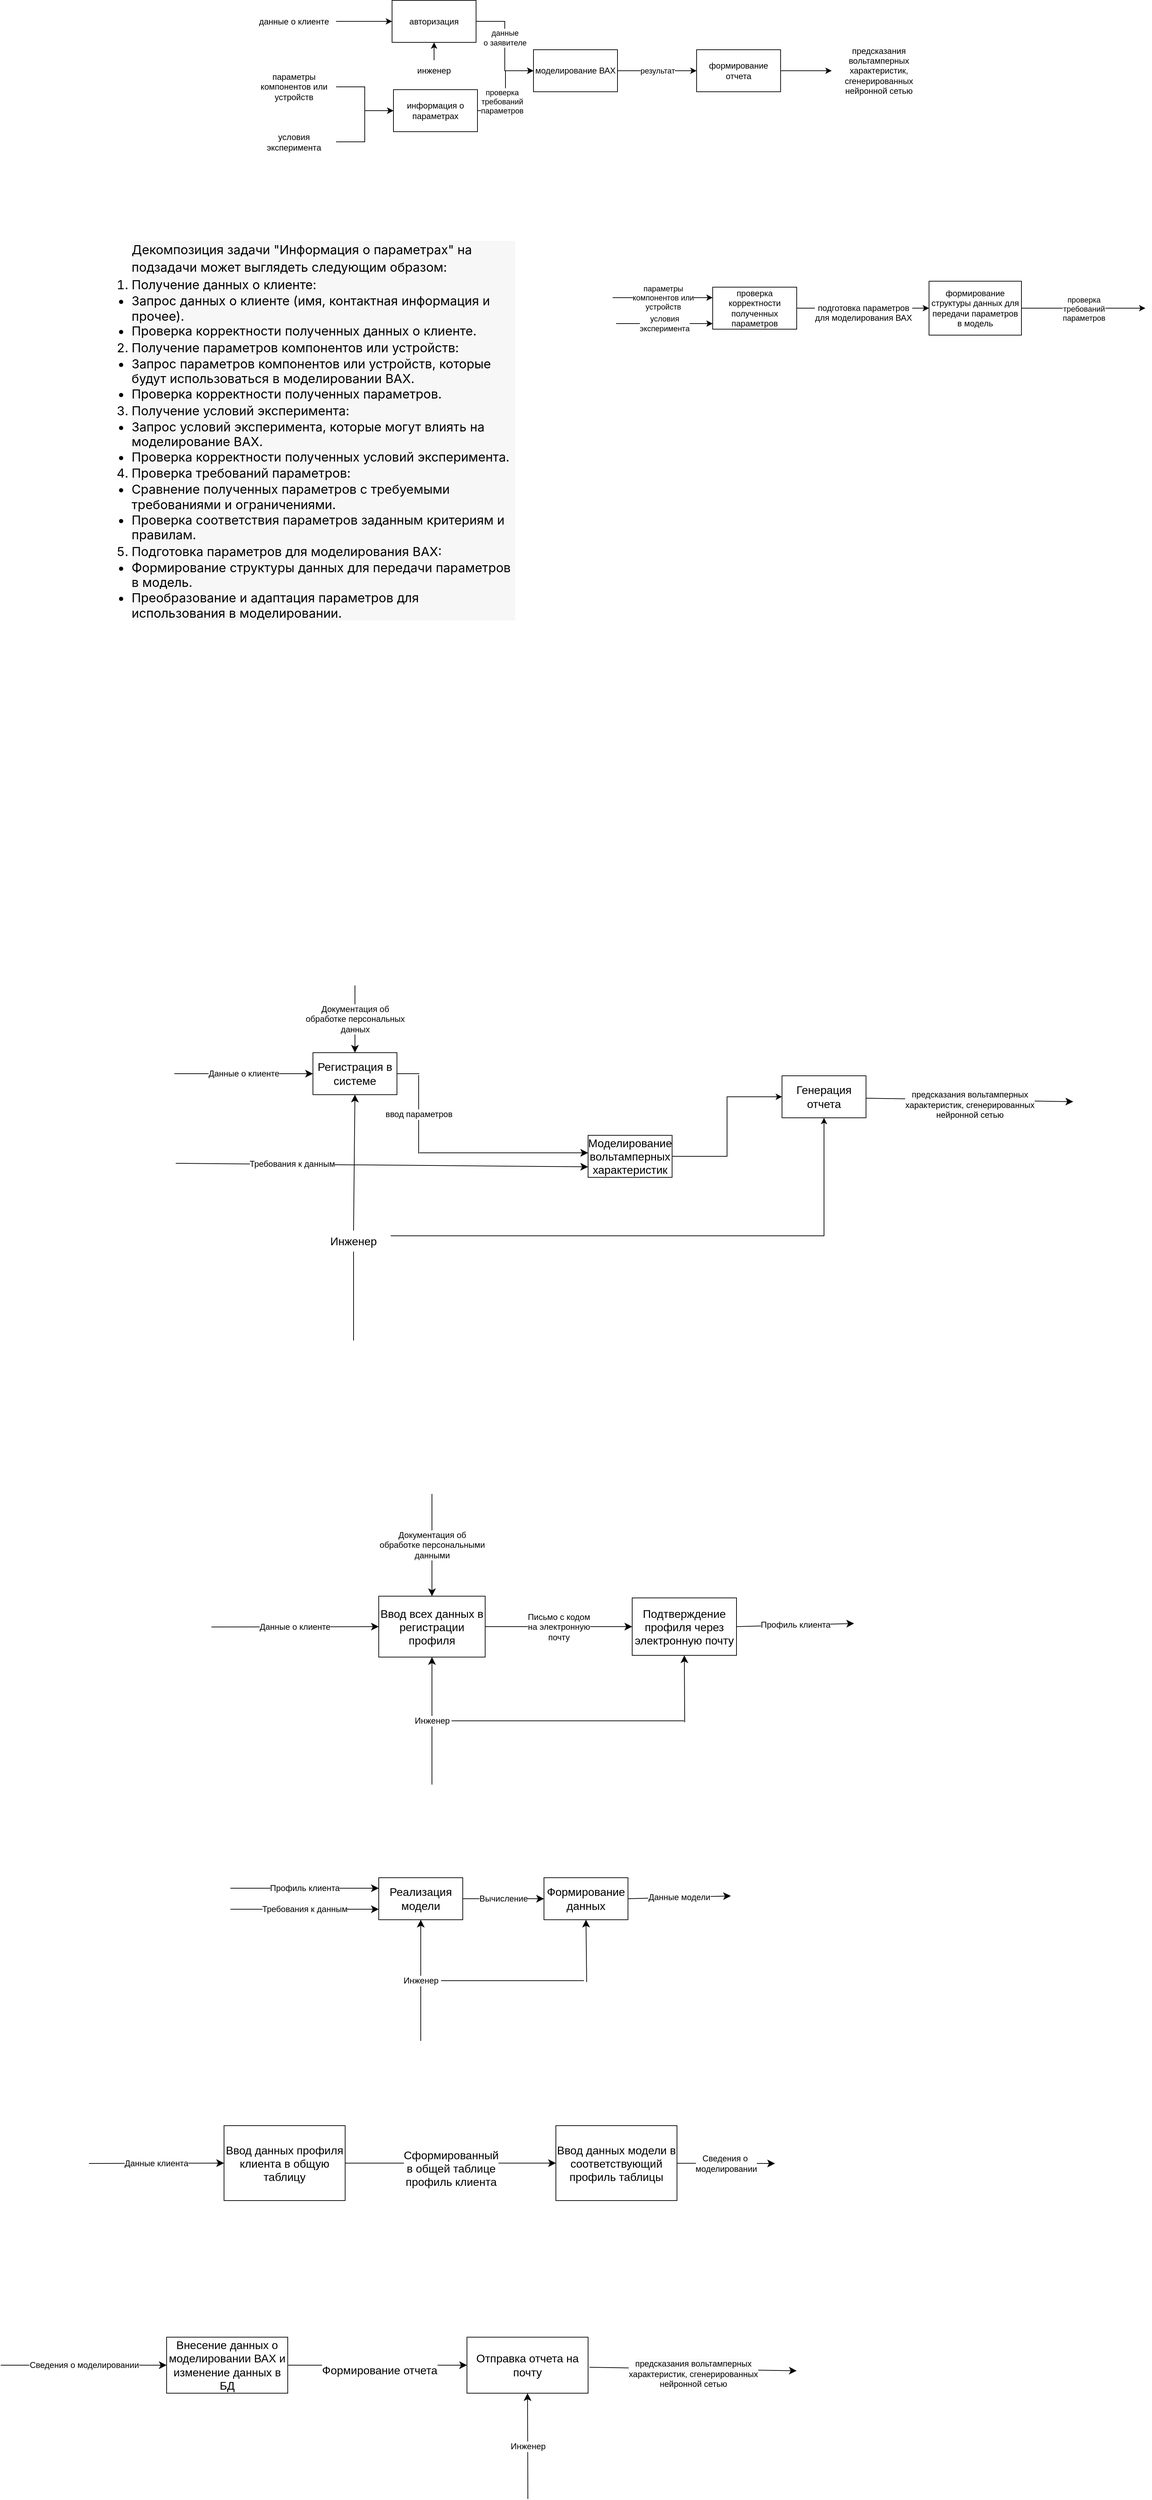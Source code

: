 <mxfile version="22.0.8" type="github">
  <diagram name="Страница — 1" id="vQouEIOPN6PkB7e56rXw">
    <mxGraphModel dx="1633" dy="1787" grid="0" gridSize="10" guides="1" tooltips="1" connect="1" arrows="1" fold="1" page="0" pageScale="1" pageWidth="827" pageHeight="1169" math="0" shadow="0">
      <root>
        <mxCell id="0" />
        <mxCell id="1" parent="0" />
        <mxCell id="YkaTNAlfi6WA_vxyaF2H-2" value="Регистрация в системе" style="rounded=0;whiteSpace=wrap;html=1;fontSize=16;" parent="1" vertex="1">
          <mxGeometry x="204" y="462" width="120" height="60" as="geometry" />
        </mxCell>
        <mxCell id="YeHYiD4mHAdUSC_7zXwf-3" style="edgeStyle=orthogonalEdgeStyle;rounded=0;orthogonalLoop=1;jettySize=auto;html=1;entryX=0;entryY=0.5;entryDx=0;entryDy=0;" edge="1" parent="1" source="YkaTNAlfi6WA_vxyaF2H-5" target="YkaTNAlfi6WA_vxyaF2H-8">
          <mxGeometry relative="1" as="geometry" />
        </mxCell>
        <mxCell id="YkaTNAlfi6WA_vxyaF2H-5" value="Моделирование вольтамперных характеристик" style="rounded=0;whiteSpace=wrap;html=1;fontSize=16;" parent="1" vertex="1">
          <mxGeometry x="597" y="580" width="120" height="60" as="geometry" />
        </mxCell>
        <mxCell id="YkaTNAlfi6WA_vxyaF2H-8" value="Генерация отчета" style="rounded=0;whiteSpace=wrap;html=1;fontSize=16;" parent="1" vertex="1">
          <mxGeometry x="874" y="495" width="120" height="60" as="geometry" />
        </mxCell>
        <mxCell id="YkaTNAlfi6WA_vxyaF2H-9" value="Данные о клиенте" style="endArrow=classic;html=1;rounded=0;fontSize=12;startSize=8;endSize=8;curved=1;entryX=0;entryY=0.5;entryDx=0;entryDy=0;" parent="1" target="YkaTNAlfi6WA_vxyaF2H-2" edge="1">
          <mxGeometry width="50" height="50" relative="1" as="geometry">
            <mxPoint x="6" y="492" as="sourcePoint" />
            <mxPoint x="62" y="462" as="targetPoint" />
          </mxGeometry>
        </mxCell>
        <mxCell id="YkaTNAlfi6WA_vxyaF2H-10" value="Документация об &lt;br&gt;обработке персональных &lt;br&gt;данных" style="endArrow=classic;html=1;rounded=0;fontSize=12;startSize=8;endSize=8;curved=1;entryX=0.5;entryY=0;entryDx=0;entryDy=0;" parent="1" target="YkaTNAlfi6WA_vxyaF2H-2" edge="1">
          <mxGeometry width="50" height="50" relative="1" as="geometry">
            <mxPoint x="264" y="366" as="sourcePoint" />
            <mxPoint x="233" y="372" as="targetPoint" />
          </mxGeometry>
        </mxCell>
        <mxCell id="YkaTNAlfi6WA_vxyaF2H-24" value="" style="endArrow=none;html=1;rounded=0;fontSize=12;startSize=8;endSize=8;curved=1;exitX=1;exitY=0.5;exitDx=0;exitDy=0;" parent="1" source="YkaTNAlfi6WA_vxyaF2H-2" edge="1">
          <mxGeometry width="50" height="50" relative="1" as="geometry">
            <mxPoint x="595" y="666" as="sourcePoint" />
            <mxPoint x="356" y="492" as="targetPoint" />
          </mxGeometry>
        </mxCell>
        <mxCell id="YkaTNAlfi6WA_vxyaF2H-25" value="ввод параметров" style="endArrow=none;html=1;rounded=0;fontSize=12;startSize=8;endSize=8;curved=1;" parent="1" edge="1">
          <mxGeometry width="50" height="50" relative="1" as="geometry">
            <mxPoint x="355" y="494" as="sourcePoint" />
            <mxPoint x="355" y="606" as="targetPoint" />
          </mxGeometry>
        </mxCell>
        <mxCell id="YkaTNAlfi6WA_vxyaF2H-26" value="" style="endArrow=classic;html=1;rounded=0;fontSize=12;startSize=8;endSize=8;curved=1;" parent="1" edge="1">
          <mxGeometry width="50" height="50" relative="1" as="geometry">
            <mxPoint x="356" y="605" as="sourcePoint" />
            <mxPoint x="597" y="605" as="targetPoint" />
          </mxGeometry>
        </mxCell>
        <mxCell id="YkaTNAlfi6WA_vxyaF2H-27" value="Требования к данным" style="endArrow=classic;html=1;rounded=0;fontSize=12;startSize=8;endSize=8;curved=1;entryX=0;entryY=0.75;entryDx=0;entryDy=0;" parent="1" target="YkaTNAlfi6WA_vxyaF2H-5" edge="1">
          <mxGeometry x="-0.433" width="50" height="50" relative="1" as="geometry">
            <mxPoint x="8" y="620" as="sourcePoint" />
            <mxPoint x="391" y="620" as="targetPoint" />
            <mxPoint x="-1" as="offset" />
          </mxGeometry>
        </mxCell>
        <mxCell id="YkaTNAlfi6WA_vxyaF2H-29" style="edgeStyle=none;curved=1;rounded=0;orthogonalLoop=1;jettySize=auto;html=1;exitX=0.5;exitY=0;exitDx=0;exitDy=0;entryX=0.5;entryY=1;entryDx=0;entryDy=0;fontSize=12;startSize=8;endSize=8;" parent="1" source="YkaTNAlfi6WA_vxyaF2H-28" target="YkaTNAlfi6WA_vxyaF2H-2" edge="1">
          <mxGeometry relative="1" as="geometry" />
        </mxCell>
        <mxCell id="YeHYiD4mHAdUSC_7zXwf-4" style="edgeStyle=orthogonalEdgeStyle;rounded=0;orthogonalLoop=1;jettySize=auto;html=1;exitX=1;exitY=0.25;exitDx=0;exitDy=0;entryX=0.5;entryY=1;entryDx=0;entryDy=0;" edge="1" parent="1" source="YkaTNAlfi6WA_vxyaF2H-28" target="YkaTNAlfi6WA_vxyaF2H-8">
          <mxGeometry relative="1" as="geometry" />
        </mxCell>
        <mxCell id="YkaTNAlfi6WA_vxyaF2H-28" value="Инженер" style="text;html=1;strokeColor=none;fillColor=none;align=center;verticalAlign=middle;whiteSpace=wrap;rounded=0;fontSize=16;" parent="1" vertex="1">
          <mxGeometry x="209" y="716" width="106" height="30" as="geometry" />
        </mxCell>
        <mxCell id="YkaTNAlfi6WA_vxyaF2H-33" value="" style="endArrow=none;html=1;rounded=0;fontSize=12;startSize=8;endSize=8;curved=1;entryX=0.5;entryY=1;entryDx=0;entryDy=0;" parent="1" target="YkaTNAlfi6WA_vxyaF2H-28" edge="1">
          <mxGeometry width="50" height="50" relative="1" as="geometry">
            <mxPoint x="262" y="873" as="sourcePoint" />
            <mxPoint x="268" y="796" as="targetPoint" />
          </mxGeometry>
        </mxCell>
        <mxCell id="YkaTNAlfi6WA_vxyaF2H-42" value="&lt;br&gt;&lt;span style=&quot;color: rgb(0, 0, 0); font-family: Helvetica; font-size: 12px; font-style: normal; font-variant-ligatures: normal; font-variant-caps: normal; font-weight: 400; letter-spacing: normal; orphans: 2; text-align: center; text-indent: 0px; text-transform: none; widows: 2; word-spacing: 0px; -webkit-text-stroke-width: 0px; background-color: rgb(251, 251, 251); text-decoration-thickness: initial; text-decoration-style: initial; text-decoration-color: initial; float: none; display: inline !important;&quot;&gt;предсказания вольтамперных &lt;br&gt;характеристик, сгенерированных &lt;br&gt;нейронной сетью&lt;/span&gt;&lt;br&gt;" style="endArrow=classic;html=1;rounded=0;fontSize=12;startSize=8;endSize=8;curved=1;exitX=1;exitY=0.5;exitDx=0;exitDy=0;" parent="1" edge="1">
          <mxGeometry width="50" height="50" relative="1" as="geometry">
            <mxPoint x="994" y="527" as="sourcePoint" />
            <mxPoint x="1290" y="532" as="targetPoint" />
          </mxGeometry>
        </mxCell>
        <mxCell id="YkaTNAlfi6WA_vxyaF2H-49" value="Письмо с кодом &lt;br&gt;на электронную&lt;br&gt;почту" style="edgeStyle=none;curved=1;rounded=0;orthogonalLoop=1;jettySize=auto;html=1;entryX=0;entryY=0.5;entryDx=0;entryDy=0;fontSize=12;startSize=8;endSize=8;" parent="1" source="YkaTNAlfi6WA_vxyaF2H-44" target="YkaTNAlfi6WA_vxyaF2H-48" edge="1">
          <mxGeometry relative="1" as="geometry" />
        </mxCell>
        <mxCell id="YkaTNAlfi6WA_vxyaF2H-44" value="Ввод всех данных в регистрации профиля" style="rounded=0;whiteSpace=wrap;html=1;fontSize=16;" parent="1" vertex="1">
          <mxGeometry x="298" y="1238" width="152" height="87" as="geometry" />
        </mxCell>
        <mxCell id="YkaTNAlfi6WA_vxyaF2H-45" value="Данные о клиенте" style="endArrow=classic;html=1;rounded=0;fontSize=12;startSize=8;endSize=8;curved=1;entryX=0;entryY=0.5;entryDx=0;entryDy=0;" parent="1" target="YkaTNAlfi6WA_vxyaF2H-44" edge="1">
          <mxGeometry width="50" height="50" relative="1" as="geometry">
            <mxPoint x="59" y="1282" as="sourcePoint" />
            <mxPoint x="126" y="1225" as="targetPoint" />
          </mxGeometry>
        </mxCell>
        <mxCell id="YkaTNAlfi6WA_vxyaF2H-46" value="Документация об &lt;br&gt;обработке персональными &lt;br&gt;данными" style="endArrow=classic;html=1;rounded=0;fontSize=12;startSize=8;endSize=8;curved=1;entryX=0.5;entryY=0;entryDx=0;entryDy=0;" parent="1" target="YkaTNAlfi6WA_vxyaF2H-44" edge="1">
          <mxGeometry width="50" height="50" relative="1" as="geometry">
            <mxPoint x="374" y="1092" as="sourcePoint" />
            <mxPoint x="369" y="1109" as="targetPoint" />
          </mxGeometry>
        </mxCell>
        <mxCell id="YkaTNAlfi6WA_vxyaF2H-47" value="Инженер" style="endArrow=classic;html=1;rounded=0;fontSize=12;startSize=8;endSize=8;curved=1;entryX=0.5;entryY=1;entryDx=0;entryDy=0;" parent="1" target="YkaTNAlfi6WA_vxyaF2H-44" edge="1">
          <mxGeometry width="50" height="50" relative="1" as="geometry">
            <mxPoint x="374" y="1507" as="sourcePoint" />
            <mxPoint x="409" y="1457" as="targetPoint" />
          </mxGeometry>
        </mxCell>
        <mxCell id="YkaTNAlfi6WA_vxyaF2H-48" value="Подтверждение профиля через электронную почту" style="rounded=0;whiteSpace=wrap;html=1;fontSize=16;" parent="1" vertex="1">
          <mxGeometry x="660" y="1240.5" width="149" height="82" as="geometry" />
        </mxCell>
        <mxCell id="YkaTNAlfi6WA_vxyaF2H-50" value="" style="endArrow=none;html=1;rounded=0;fontSize=12;startSize=8;endSize=8;curved=1;" parent="1" edge="1">
          <mxGeometry width="50" height="50" relative="1" as="geometry">
            <mxPoint x="402" y="1416" as="sourcePoint" />
            <mxPoint x="734" y="1416" as="targetPoint" />
          </mxGeometry>
        </mxCell>
        <mxCell id="YkaTNAlfi6WA_vxyaF2H-51" value="" style="endArrow=classic;html=1;rounded=0;fontSize=12;startSize=8;endSize=8;curved=1;entryX=0.5;entryY=1;entryDx=0;entryDy=0;" parent="1" target="YkaTNAlfi6WA_vxyaF2H-48" edge="1">
          <mxGeometry width="50" height="50" relative="1" as="geometry">
            <mxPoint x="735" y="1418" as="sourcePoint" />
            <mxPoint x="833" y="1353" as="targetPoint" />
          </mxGeometry>
        </mxCell>
        <mxCell id="YkaTNAlfi6WA_vxyaF2H-52" value="Профиль клиента" style="endArrow=classic;html=1;rounded=0;fontSize=12;startSize=8;endSize=8;curved=1;exitX=1;exitY=0.5;exitDx=0;exitDy=0;" parent="1" source="YkaTNAlfi6WA_vxyaF2H-48" edge="1">
          <mxGeometry width="50" height="50" relative="1" as="geometry">
            <mxPoint x="894" y="1266" as="sourcePoint" />
            <mxPoint x="977" y="1277" as="targetPoint" />
          </mxGeometry>
        </mxCell>
        <mxCell id="YkaTNAlfi6WA_vxyaF2H-60" value="Вычисление" style="edgeStyle=none;curved=1;rounded=0;orthogonalLoop=1;jettySize=auto;html=1;fontSize=12;startSize=8;endSize=8;" parent="1" source="YkaTNAlfi6WA_vxyaF2H-54" target="YkaTNAlfi6WA_vxyaF2H-59" edge="1">
          <mxGeometry relative="1" as="geometry" />
        </mxCell>
        <mxCell id="YkaTNAlfi6WA_vxyaF2H-54" value="Реализация модели" style="rounded=0;whiteSpace=wrap;html=1;fontSize=16;" parent="1" vertex="1">
          <mxGeometry x="298" y="1640" width="120" height="60" as="geometry" />
        </mxCell>
        <mxCell id="YkaTNAlfi6WA_vxyaF2H-55" value="Профиль клиента" style="endArrow=classic;html=1;rounded=0;fontSize=12;startSize=8;endSize=8;curved=1;entryX=0;entryY=0.25;entryDx=0;entryDy=0;" parent="1" target="YkaTNAlfi6WA_vxyaF2H-54" edge="1">
          <mxGeometry width="50" height="50" relative="1" as="geometry">
            <mxPoint x="86" y="1655" as="sourcePoint" />
            <mxPoint x="145" y="1634" as="targetPoint" />
          </mxGeometry>
        </mxCell>
        <mxCell id="YkaTNAlfi6WA_vxyaF2H-56" value="Требования к данным" style="endArrow=classic;html=1;rounded=0;fontSize=12;startSize=8;endSize=8;curved=1;entryX=0;entryY=0.75;entryDx=0;entryDy=0;" parent="1" target="YkaTNAlfi6WA_vxyaF2H-54" edge="1">
          <mxGeometry width="50" height="50" relative="1" as="geometry">
            <mxPoint x="86" y="1685" as="sourcePoint" />
            <mxPoint x="131" y="1678" as="targetPoint" />
          </mxGeometry>
        </mxCell>
        <mxCell id="YkaTNAlfi6WA_vxyaF2H-57" value="Инженер" style="endArrow=classic;html=1;rounded=0;fontSize=12;startSize=8;endSize=8;curved=1;entryX=0.5;entryY=1;entryDx=0;entryDy=0;" parent="1" target="YkaTNAlfi6WA_vxyaF2H-54" edge="1">
          <mxGeometry width="50" height="50" relative="1" as="geometry">
            <mxPoint x="358" y="1873" as="sourcePoint" />
            <mxPoint x="403" y="1823" as="targetPoint" />
          </mxGeometry>
        </mxCell>
        <mxCell id="YkaTNAlfi6WA_vxyaF2H-59" value="Формирование данных" style="rounded=0;whiteSpace=wrap;html=1;fontSize=16;" parent="1" vertex="1">
          <mxGeometry x="534" y="1640" width="120" height="60" as="geometry" />
        </mxCell>
        <mxCell id="YkaTNAlfi6WA_vxyaF2H-61" value="" style="endArrow=none;html=1;rounded=0;fontSize=12;startSize=8;endSize=8;curved=1;" parent="1" edge="1">
          <mxGeometry width="50" height="50" relative="1" as="geometry">
            <mxPoint x="387" y="1787" as="sourcePoint" />
            <mxPoint x="591" y="1787" as="targetPoint" />
          </mxGeometry>
        </mxCell>
        <mxCell id="YkaTNAlfi6WA_vxyaF2H-62" value="" style="endArrow=classic;html=1;rounded=0;fontSize=12;startSize=8;endSize=8;curved=1;entryX=0.5;entryY=1;entryDx=0;entryDy=0;" parent="1" target="YkaTNAlfi6WA_vxyaF2H-59" edge="1">
          <mxGeometry width="50" height="50" relative="1" as="geometry">
            <mxPoint x="595" y="1789" as="sourcePoint" />
            <mxPoint x="719" y="1694" as="targetPoint" />
          </mxGeometry>
        </mxCell>
        <mxCell id="YkaTNAlfi6WA_vxyaF2H-63" value="Данные модели" style="endArrow=classic;html=1;rounded=0;fontSize=12;startSize=8;endSize=8;curved=1;exitX=1;exitY=0.5;exitDx=0;exitDy=0;" parent="1" source="YkaTNAlfi6WA_vxyaF2H-59" edge="1">
          <mxGeometry width="50" height="50" relative="1" as="geometry">
            <mxPoint x="720" y="1648" as="sourcePoint" />
            <mxPoint x="801" y="1666" as="targetPoint" />
          </mxGeometry>
        </mxCell>
        <mxCell id="YkaTNAlfi6WA_vxyaF2H-74" value="&lt;br&gt;&lt;span style=&quot;color: rgb(0, 0, 0); font-family: Helvetica; font-size: 16px; font-style: normal; font-variant-ligatures: normal; font-variant-caps: normal; font-weight: 400; letter-spacing: normal; orphans: 2; text-align: center; text-indent: 0px; text-transform: none; widows: 2; word-spacing: 0px; -webkit-text-stroke-width: 0px; background-color: rgb(255, 255, 255); text-decoration-thickness: initial; text-decoration-style: initial; text-decoration-color: initial; float: none; display: inline !important;&quot;&gt;Сформированный &lt;br&gt;в общей таблице &lt;br&gt;профиль клиента&lt;/span&gt;&lt;br&gt;" style="edgeStyle=none;curved=1;rounded=0;orthogonalLoop=1;jettySize=auto;html=1;fontSize=12;startSize=8;endSize=8;" parent="1" source="YkaTNAlfi6WA_vxyaF2H-70" target="YkaTNAlfi6WA_vxyaF2H-73" edge="1">
          <mxGeometry relative="1" as="geometry" />
        </mxCell>
        <mxCell id="YkaTNAlfi6WA_vxyaF2H-70" value="Ввод данных профиля клиента в общую таблицу" style="rounded=0;whiteSpace=wrap;html=1;fontSize=16;" parent="1" vertex="1">
          <mxGeometry x="77" y="1994" width="173" height="107" as="geometry" />
        </mxCell>
        <mxCell id="YkaTNAlfi6WA_vxyaF2H-71" value="Данные клиента" style="endArrow=classic;html=1;rounded=0;fontSize=12;startSize=8;endSize=8;curved=1;entryX=0;entryY=0.5;entryDx=0;entryDy=0;" parent="1" target="YkaTNAlfi6WA_vxyaF2H-70" edge="1">
          <mxGeometry width="50" height="50" relative="1" as="geometry">
            <mxPoint x="-116" y="2048" as="sourcePoint" />
            <mxPoint x="-15" y="2018" as="targetPoint" />
          </mxGeometry>
        </mxCell>
        <mxCell id="YkaTNAlfi6WA_vxyaF2H-75" value="Сведения о&amp;nbsp;&lt;br&gt;моделировании" style="edgeStyle=none;curved=1;rounded=0;orthogonalLoop=1;jettySize=auto;html=1;fontSize=12;startSize=8;endSize=8;" parent="1" source="YkaTNAlfi6WA_vxyaF2H-73" edge="1">
          <mxGeometry relative="1" as="geometry">
            <mxPoint x="864" y="2048" as="targetPoint" />
          </mxGeometry>
        </mxCell>
        <mxCell id="YkaTNAlfi6WA_vxyaF2H-73" value="Ввод данных модели в соответствующий профиль таблицы" style="rounded=0;whiteSpace=wrap;html=1;fontSize=16;" parent="1" vertex="1">
          <mxGeometry x="551" y="1994" width="173" height="107" as="geometry" />
        </mxCell>
        <mxCell id="YkaTNAlfi6WA_vxyaF2H-80" value="" style="edgeStyle=none;curved=1;rounded=0;orthogonalLoop=1;jettySize=auto;html=1;fontSize=12;startSize=8;endSize=8;" parent="1" source="YkaTNAlfi6WA_vxyaF2H-77" target="YkaTNAlfi6WA_vxyaF2H-79" edge="1">
          <mxGeometry relative="1" as="geometry" />
        </mxCell>
        <mxCell id="YkaTNAlfi6WA_vxyaF2H-81" value="Формирование отчета" style="edgeLabel;html=1;align=center;verticalAlign=middle;resizable=0;points=[];fontSize=16;" parent="YkaTNAlfi6WA_vxyaF2H-80" vertex="1" connectable="0">
          <mxGeometry x="-0.231" y="-7" relative="1" as="geometry">
            <mxPoint x="32" as="offset" />
          </mxGeometry>
        </mxCell>
        <mxCell id="YkaTNAlfi6WA_vxyaF2H-77" value="Внесение данных о моделировании ВАХ и изменение данных в БД" style="rounded=0;whiteSpace=wrap;html=1;fontSize=16;" parent="1" vertex="1">
          <mxGeometry x="-5" y="2296" width="173" height="80" as="geometry" />
        </mxCell>
        <mxCell id="YkaTNAlfi6WA_vxyaF2H-78" value="Сведения о моделировании" style="endArrow=classic;html=1;rounded=0;fontSize=12;startSize=8;endSize=8;curved=1;entryX=0;entryY=0.5;entryDx=0;entryDy=0;" parent="1" target="YkaTNAlfi6WA_vxyaF2H-77" edge="1">
          <mxGeometry width="50" height="50" relative="1" as="geometry">
            <mxPoint x="-242" y="2336" as="sourcePoint" />
            <mxPoint x="-114" y="2327" as="targetPoint" />
          </mxGeometry>
        </mxCell>
        <mxCell id="YkaTNAlfi6WA_vxyaF2H-79" value="Отправка отчета на почту" style="rounded=0;whiteSpace=wrap;html=1;fontSize=16;" parent="1" vertex="1">
          <mxGeometry x="424" y="2296" width="173" height="80" as="geometry" />
        </mxCell>
        <mxCell id="YkaTNAlfi6WA_vxyaF2H-82" value="Инженер" style="endArrow=classic;html=1;rounded=0;fontSize=12;startSize=8;endSize=8;curved=1;entryX=0.5;entryY=1;entryDx=0;entryDy=0;" parent="1" target="YkaTNAlfi6WA_vxyaF2H-79" edge="1">
          <mxGeometry width="50" height="50" relative="1" as="geometry">
            <mxPoint x="511" y="2527" as="sourcePoint" />
            <mxPoint x="537" y="2464" as="targetPoint" />
          </mxGeometry>
        </mxCell>
        <mxCell id="YkaTNAlfi6WA_vxyaF2H-84" value="&lt;br&gt;&lt;span style=&quot;color: rgb(0, 0, 0); font-family: Helvetica; font-size: 12px; font-style: normal; font-variant-ligatures: normal; font-variant-caps: normal; font-weight: 400; letter-spacing: normal; orphans: 2; text-align: center; text-indent: 0px; text-transform: none; widows: 2; word-spacing: 0px; -webkit-text-stroke-width: 0px; background-color: rgb(251, 251, 251); text-decoration-thickness: initial; text-decoration-style: initial; text-decoration-color: initial; float: none; display: inline !important;&quot;&gt;предсказания вольтамперных &lt;br&gt;характеристик, сгенерированных &lt;br&gt;нейронной сетью&lt;/span&gt;&lt;br&gt;" style="endArrow=classic;html=1;rounded=0;fontSize=12;startSize=8;endSize=8;curved=1;exitX=1;exitY=0.5;exitDx=0;exitDy=0;" parent="1" edge="1">
          <mxGeometry width="50" height="50" relative="1" as="geometry">
            <mxPoint x="599" y="2339" as="sourcePoint" />
            <mxPoint x="895" y="2344" as="targetPoint" />
          </mxGeometry>
        </mxCell>
        <mxCell id="YeHYiD4mHAdUSC_7zXwf-24" value="" style="edgeStyle=orthogonalEdgeStyle;rounded=0;orthogonalLoop=1;jettySize=auto;html=1;" edge="1" parent="1" source="YeHYiD4mHAdUSC_7zXwf-10" target="YeHYiD4mHAdUSC_7zXwf-23">
          <mxGeometry relative="1" as="geometry" />
        </mxCell>
        <mxCell id="YeHYiD4mHAdUSC_7zXwf-10" value="параметры компонентов или устройств" style="text;html=1;strokeColor=none;fillColor=none;align=center;verticalAlign=middle;whiteSpace=wrap;rounded=0;" vertex="1" parent="1">
          <mxGeometry x="117" y="-943.5" width="120" height="53" as="geometry" />
        </mxCell>
        <mxCell id="YeHYiD4mHAdUSC_7zXwf-11" value="" style="endArrow=classic;html=1;rounded=0;exitX=1;exitY=0.5;exitDx=0;exitDy=0;" edge="1" parent="1" source="YeHYiD4mHAdUSC_7zXwf-20" target="YeHYiD4mHAdUSC_7zXwf-12">
          <mxGeometry width="50" height="50" relative="1" as="geometry">
            <mxPoint x="809" y="-1007" as="sourcePoint" />
            <mxPoint x="889" y="-1008" as="targetPoint" />
          </mxGeometry>
        </mxCell>
        <mxCell id="YeHYiD4mHAdUSC_7zXwf-12" value="предсказания вольтамперных характеристик, сгенерированных нейронной сетью" style="text;html=1;strokeColor=none;fillColor=none;align=center;verticalAlign=middle;whiteSpace=wrap;rounded=0;" vertex="1" parent="1">
          <mxGeometry x="945" y="-955" width="135" height="30" as="geometry" />
        </mxCell>
        <mxCell id="YeHYiD4mHAdUSC_7zXwf-27" style="edgeStyle=orthogonalEdgeStyle;rounded=0;orthogonalLoop=1;jettySize=auto;html=1;entryX=0;entryY=0.5;entryDx=0;entryDy=0;" edge="1" parent="1" source="YeHYiD4mHAdUSC_7zXwf-17" target="YeHYiD4mHAdUSC_7zXwf-23">
          <mxGeometry relative="1" as="geometry" />
        </mxCell>
        <mxCell id="YeHYiD4mHAdUSC_7zXwf-17" value="условия эксперимента" style="text;html=1;strokeColor=none;fillColor=none;align=center;verticalAlign=middle;whiteSpace=wrap;rounded=0;" vertex="1" parent="1">
          <mxGeometry x="117" y="-865" width="120" height="53" as="geometry" />
        </mxCell>
        <mxCell id="YeHYiD4mHAdUSC_7zXwf-22" value="" style="edgeStyle=orthogonalEdgeStyle;rounded=0;orthogonalLoop=1;jettySize=auto;html=1;" edge="1" parent="1" source="YeHYiD4mHAdUSC_7zXwf-19" target="YeHYiD4mHAdUSC_7zXwf-21">
          <mxGeometry relative="1" as="geometry" />
        </mxCell>
        <mxCell id="YeHYiD4mHAdUSC_7zXwf-19" value="данные о клиенте" style="text;html=1;strokeColor=none;fillColor=none;align=center;verticalAlign=middle;whiteSpace=wrap;rounded=0;" vertex="1" parent="1">
          <mxGeometry x="117" y="-1037" width="120" height="53" as="geometry" />
        </mxCell>
        <mxCell id="YeHYiD4mHAdUSC_7zXwf-20" value="формирование отчета" style="rounded=0;whiteSpace=wrap;html=1;" vertex="1" parent="1">
          <mxGeometry x="752" y="-970" width="120" height="60" as="geometry" />
        </mxCell>
        <mxCell id="YeHYiD4mHAdUSC_7zXwf-30" style="edgeStyle=orthogonalEdgeStyle;rounded=0;orthogonalLoop=1;jettySize=auto;html=1;exitX=1;exitY=0.5;exitDx=0;exitDy=0;entryX=0;entryY=0.5;entryDx=0;entryDy=0;" edge="1" parent="1" source="YeHYiD4mHAdUSC_7zXwf-21" target="YeHYiD4mHAdUSC_7zXwf-28">
          <mxGeometry relative="1" as="geometry" />
        </mxCell>
        <mxCell id="YeHYiD4mHAdUSC_7zXwf-34" value="данные &lt;br&gt;о заявителе" style="edgeLabel;html=1;align=center;verticalAlign=middle;resizable=0;points=[];" vertex="1" connectable="0" parent="YeHYiD4mHAdUSC_7zXwf-30">
          <mxGeometry x="-0.177" relative="1" as="geometry">
            <mxPoint y="1" as="offset" />
          </mxGeometry>
        </mxCell>
        <mxCell id="YeHYiD4mHAdUSC_7zXwf-21" value="авторизация" style="whiteSpace=wrap;html=1;" vertex="1" parent="1">
          <mxGeometry x="317" y="-1040.5" width="120" height="60" as="geometry" />
        </mxCell>
        <mxCell id="YeHYiD4mHAdUSC_7zXwf-32" style="edgeStyle=orthogonalEdgeStyle;rounded=0;orthogonalLoop=1;jettySize=auto;html=1;exitX=1;exitY=0.5;exitDx=0;exitDy=0;entryX=0;entryY=0.5;entryDx=0;entryDy=0;" edge="1" parent="1" source="YeHYiD4mHAdUSC_7zXwf-23" target="YeHYiD4mHAdUSC_7zXwf-28">
          <mxGeometry relative="1" as="geometry" />
        </mxCell>
        <mxCell id="YeHYiD4mHAdUSC_7zXwf-35" value="проверка &lt;br&gt;требований &lt;br&gt;параметров" style="edgeLabel;html=1;align=center;verticalAlign=middle;resizable=0;points=[];" vertex="1" connectable="0" parent="YeHYiD4mHAdUSC_7zXwf-32">
          <mxGeometry x="-0.216" y="5" relative="1" as="geometry">
            <mxPoint as="offset" />
          </mxGeometry>
        </mxCell>
        <mxCell id="YeHYiD4mHAdUSC_7zXwf-23" value="информация о параметрах" style="whiteSpace=wrap;html=1;" vertex="1" parent="1">
          <mxGeometry x="319" y="-913" width="120" height="60" as="geometry" />
        </mxCell>
        <mxCell id="YeHYiD4mHAdUSC_7zXwf-29" value="результат" style="edgeStyle=orthogonalEdgeStyle;rounded=0;orthogonalLoop=1;jettySize=auto;html=1;entryX=0;entryY=0.5;entryDx=0;entryDy=0;" edge="1" parent="1" source="YeHYiD4mHAdUSC_7zXwf-28" target="YeHYiD4mHAdUSC_7zXwf-20">
          <mxGeometry relative="1" as="geometry" />
        </mxCell>
        <mxCell id="YeHYiD4mHAdUSC_7zXwf-28" value="моделирование ВАХ" style="rounded=0;whiteSpace=wrap;html=1;" vertex="1" parent="1">
          <mxGeometry x="519" y="-970" width="120" height="60" as="geometry" />
        </mxCell>
        <mxCell id="YeHYiD4mHAdUSC_7zXwf-40" style="edgeStyle=orthogonalEdgeStyle;rounded=0;orthogonalLoop=1;jettySize=auto;html=1;entryX=0.5;entryY=1;entryDx=0;entryDy=0;" edge="1" parent="1" source="YeHYiD4mHAdUSC_7zXwf-39" target="YeHYiD4mHAdUSC_7zXwf-21">
          <mxGeometry relative="1" as="geometry" />
        </mxCell>
        <mxCell id="YeHYiD4mHAdUSC_7zXwf-39" value="инженер" style="text;html=1;strokeColor=none;fillColor=none;align=center;verticalAlign=middle;whiteSpace=wrap;rounded=0;" vertex="1" parent="1">
          <mxGeometry x="347" y="-955" width="60" height="30" as="geometry" />
        </mxCell>
        <mxCell id="YeHYiD4mHAdUSC_7zXwf-41" value="&lt;p style=&quot;padding: 0px; margin: 0px; line-height: calc(1em + 0.438rem); color: rgb(0, 0, 0); font-family: -apple-system, system-ui, BlinkMacSystemFont, &amp;quot;Segoe UI&amp;quot;, Roboto, Oxygen-Sans, Ubuntu, Cantarell, &amp;quot;Helvetica Neue&amp;quot;, sans-serif; font-size: 18px; font-style: normal; font-variant-ligatures: normal; font-variant-caps: normal; font-weight: 400; letter-spacing: normal; orphans: 2; text-align: start; text-indent: 0px; text-transform: none; widows: 2; word-spacing: 0px; -webkit-text-stroke-width: 0px; background-color: rgb(247, 247, 247); text-decoration-thickness: initial; text-decoration-style: initial; text-decoration-color: initial;&quot;&gt;Декомпозиция задачи &quot;Информация о параметрах&quot; на подзадачи может выглядеть следующим образом:&lt;/p&gt;&lt;ol style=&quot;list-style: decimal; padding: 0 0 0 var(--pdl-spacing-3xl); margin: 0 0 var(--pdl-spacing-xl) 0; color: rgb(0, 0, 0); font-family: -apple-system, system-ui, BlinkMacSystemFont, &amp;quot;Segoe UI&amp;quot;, Roboto, Oxygen-Sans, Ubuntu, Cantarell, &amp;quot;Helvetica Neue&amp;quot;, sans-serif; font-size: 18px; font-style: normal; font-variant-ligatures: normal; font-variant-caps: normal; font-weight: 400; letter-spacing: normal; orphans: 2; text-align: start; text-indent: 0px; text-transform: none; widows: 2; word-spacing: 0px; -webkit-text-stroke-width: 0px; background-color: rgb(247, 247, 247); text-decoration-thickness: initial; text-decoration-style: initial; text-decoration-color: initial;&quot;&gt;&lt;li style=&quot;padding: 0px; margin: 0px;&quot;&gt;&lt;p style=&quot;padding: 0px; margin-top: 0px; margin-right: 0px; margin-bottom: var(--pdl-spacing-sm); margin-left: 0px; line-height: calc(1em + 0.438rem);&quot;&gt;Получение данных о клиенте:&lt;/p&gt;&lt;ul style=&quot;list-style: disc; padding: 0 0 0 var(--pdl-spacing-3xl); margin: 0 0 var(--pdl-spacing-xl) 0;&quot;&gt;&lt;li style=&quot;padding: 0px; margin: 0px;&quot;&gt;Запрос данных о клиенте (имя, контактная информация и прочее).&lt;/li&gt;&lt;li style=&quot;padding: 0px; margin: 0px;&quot;&gt;Проверка корректности полученных данных о клиенте.&lt;/li&gt;&lt;/ul&gt;&lt;/li&gt;&lt;li style=&quot;padding: 0px; margin: 0px;&quot;&gt;&lt;p style=&quot;padding: 0px; margin-top: 0px; margin-right: 0px; margin-bottom: var(--pdl-spacing-sm); margin-left: 0px; line-height: calc(1em + 0.438rem);&quot;&gt;Получение параметров компонентов или устройств:&lt;/p&gt;&lt;ul style=&quot;list-style: disc; padding: 0 0 0 var(--pdl-spacing-3xl); margin: 0 0 var(--pdl-spacing-xl) 0;&quot;&gt;&lt;li style=&quot;padding: 0px; margin: 0px;&quot;&gt;Запрос параметров компонентов или устройств, которые будут использоваться в моделировании ВАХ.&lt;/li&gt;&lt;li style=&quot;padding: 0px; margin: 0px;&quot;&gt;Проверка корректности полученных параметров.&lt;/li&gt;&lt;/ul&gt;&lt;/li&gt;&lt;li style=&quot;padding: 0px; margin: 0px;&quot;&gt;&lt;p style=&quot;padding: 0px; margin-top: 0px; margin-right: 0px; margin-bottom: var(--pdl-spacing-sm); margin-left: 0px; line-height: calc(1em + 0.438rem);&quot;&gt;Получение условий эксперимента:&lt;/p&gt;&lt;ul style=&quot;list-style: disc; padding: 0 0 0 var(--pdl-spacing-3xl); margin: 0 0 var(--pdl-spacing-xl) 0;&quot;&gt;&lt;li style=&quot;padding: 0px; margin: 0px;&quot;&gt;Запрос условий эксперимента, которые могут влиять на моделирование ВАХ.&lt;/li&gt;&lt;li style=&quot;padding: 0px; margin: 0px;&quot;&gt;Проверка корректности полученных условий эксперимента.&lt;/li&gt;&lt;/ul&gt;&lt;/li&gt;&lt;li style=&quot;padding: 0px; margin: 0px;&quot;&gt;&lt;p style=&quot;padding: 0px; margin-top: 0px; margin-right: 0px; margin-bottom: var(--pdl-spacing-sm); margin-left: 0px; line-height: calc(1em + 0.438rem);&quot;&gt;Проверка требований параметров:&lt;/p&gt;&lt;ul style=&quot;list-style: disc; padding: 0 0 0 var(--pdl-spacing-3xl); margin: 0 0 var(--pdl-spacing-xl) 0;&quot;&gt;&lt;li style=&quot;padding: 0px; margin: 0px;&quot;&gt;Сравнение полученных параметров с требуемыми требованиями и ограничениями.&lt;/li&gt;&lt;li style=&quot;padding: 0px; margin: 0px;&quot;&gt;Проверка соответствия параметров заданным критериям и правилам.&lt;/li&gt;&lt;/ul&gt;&lt;/li&gt;&lt;li style=&quot;padding: 0px; margin: 0px;&quot;&gt;&lt;p style=&quot;padding: 0px; margin-top: 0px; margin-right: 0px; margin-bottom: var(--pdl-spacing-sm); margin-left: 0px; line-height: calc(1em + 0.438rem);&quot;&gt;Подготовка параметров для моделирования ВАХ:&lt;/p&gt;&lt;ul style=&quot;list-style: disc; padding: 0 0 0 var(--pdl-spacing-3xl); margin: 0 0 var(--pdl-spacing-xl) 0;&quot;&gt;&lt;li style=&quot;padding: 0px; margin: 0px;&quot;&gt;Формирование структуры данных для передачи параметров в модель.&lt;/li&gt;&lt;li style=&quot;padding: 0px; margin: 0px;&quot;&gt;Преобразование и адаптация параметров для использования в моделировании.&lt;/li&gt;&lt;/ul&gt;&lt;/li&gt;&lt;/ol&gt;" style="text;whiteSpace=wrap;html=1;" vertex="1" parent="1">
          <mxGeometry x="-57.003" y="-703.997" width="550" height="564" as="geometry" />
        </mxCell>
        <mxCell id="YeHYiD4mHAdUSC_7zXwf-45" value="&lt;br&gt;&lt;span style=&quot;color: rgb(0, 0, 0); font-family: Helvetica; font-size: 12px; font-style: normal; font-variant-ligatures: normal; font-variant-caps: normal; font-weight: 400; letter-spacing: normal; orphans: 2; text-align: center; text-indent: 0px; text-transform: none; widows: 2; word-spacing: 0px; -webkit-text-stroke-width: 0px; background-color: rgb(255, 255, 255); text-decoration-thickness: initial; text-decoration-style: initial; text-decoration-color: initial; float: none; display: inline !important;&quot;&gt;подготовка параметров &lt;br&gt;для моделирования ВАХ&lt;/span&gt;&lt;br&gt;" style="edgeStyle=orthogonalEdgeStyle;rounded=0;orthogonalLoop=1;jettySize=auto;html=1;exitX=1;exitY=0.5;exitDx=0;exitDy=0;" edge="1" parent="1" source="YeHYiD4mHAdUSC_7zXwf-42" target="YeHYiD4mHAdUSC_7zXwf-47">
          <mxGeometry relative="1" as="geometry">
            <mxPoint x="992.704" y="-602" as="targetPoint" />
          </mxGeometry>
        </mxCell>
        <mxCell id="YeHYiD4mHAdUSC_7zXwf-42" value="проверка корректности полученных параметров" style="rounded=0;whiteSpace=wrap;html=1;" vertex="1" parent="1">
          <mxGeometry x="775" y="-631" width="120" height="60" as="geometry" />
        </mxCell>
        <mxCell id="YeHYiD4mHAdUSC_7zXwf-43" value="параметры&lt;br&gt;компонентов или&lt;br&gt;устройств" style="endArrow=classic;html=1;rounded=0;entryX=0;entryY=0.25;entryDx=0;entryDy=0;" edge="1" parent="1" target="YeHYiD4mHAdUSC_7zXwf-42">
          <mxGeometry width="50" height="50" relative="1" as="geometry">
            <mxPoint x="632" y="-616" as="sourcePoint" />
            <mxPoint x="667" y="-621" as="targetPoint" />
          </mxGeometry>
        </mxCell>
        <mxCell id="YeHYiD4mHAdUSC_7zXwf-44" value="условия&lt;br&gt;эксперимента" style="endArrow=classic;html=1;rounded=0;entryX=0;entryY=0.75;entryDx=0;entryDy=0;" edge="1" parent="1">
          <mxGeometry width="50" height="50" relative="1" as="geometry">
            <mxPoint x="637" y="-579" as="sourcePoint" />
            <mxPoint x="775" y="-579" as="targetPoint" />
          </mxGeometry>
        </mxCell>
        <mxCell id="YeHYiD4mHAdUSC_7zXwf-48" value="проверка&lt;br&gt;требований&lt;br&gt;параметров" style="edgeStyle=orthogonalEdgeStyle;rounded=0;orthogonalLoop=1;jettySize=auto;html=1;" edge="1" parent="1" source="YeHYiD4mHAdUSC_7zXwf-47">
          <mxGeometry relative="1" as="geometry">
            <mxPoint x="1393" y="-601" as="targetPoint" />
          </mxGeometry>
        </mxCell>
        <mxCell id="YeHYiD4mHAdUSC_7zXwf-47" value="формирование структуры данных для передачи параметров в модель" style="rounded=0;whiteSpace=wrap;html=1;" vertex="1" parent="1">
          <mxGeometry x="1084" y="-639.5" width="132" height="77" as="geometry" />
        </mxCell>
      </root>
    </mxGraphModel>
  </diagram>
</mxfile>
